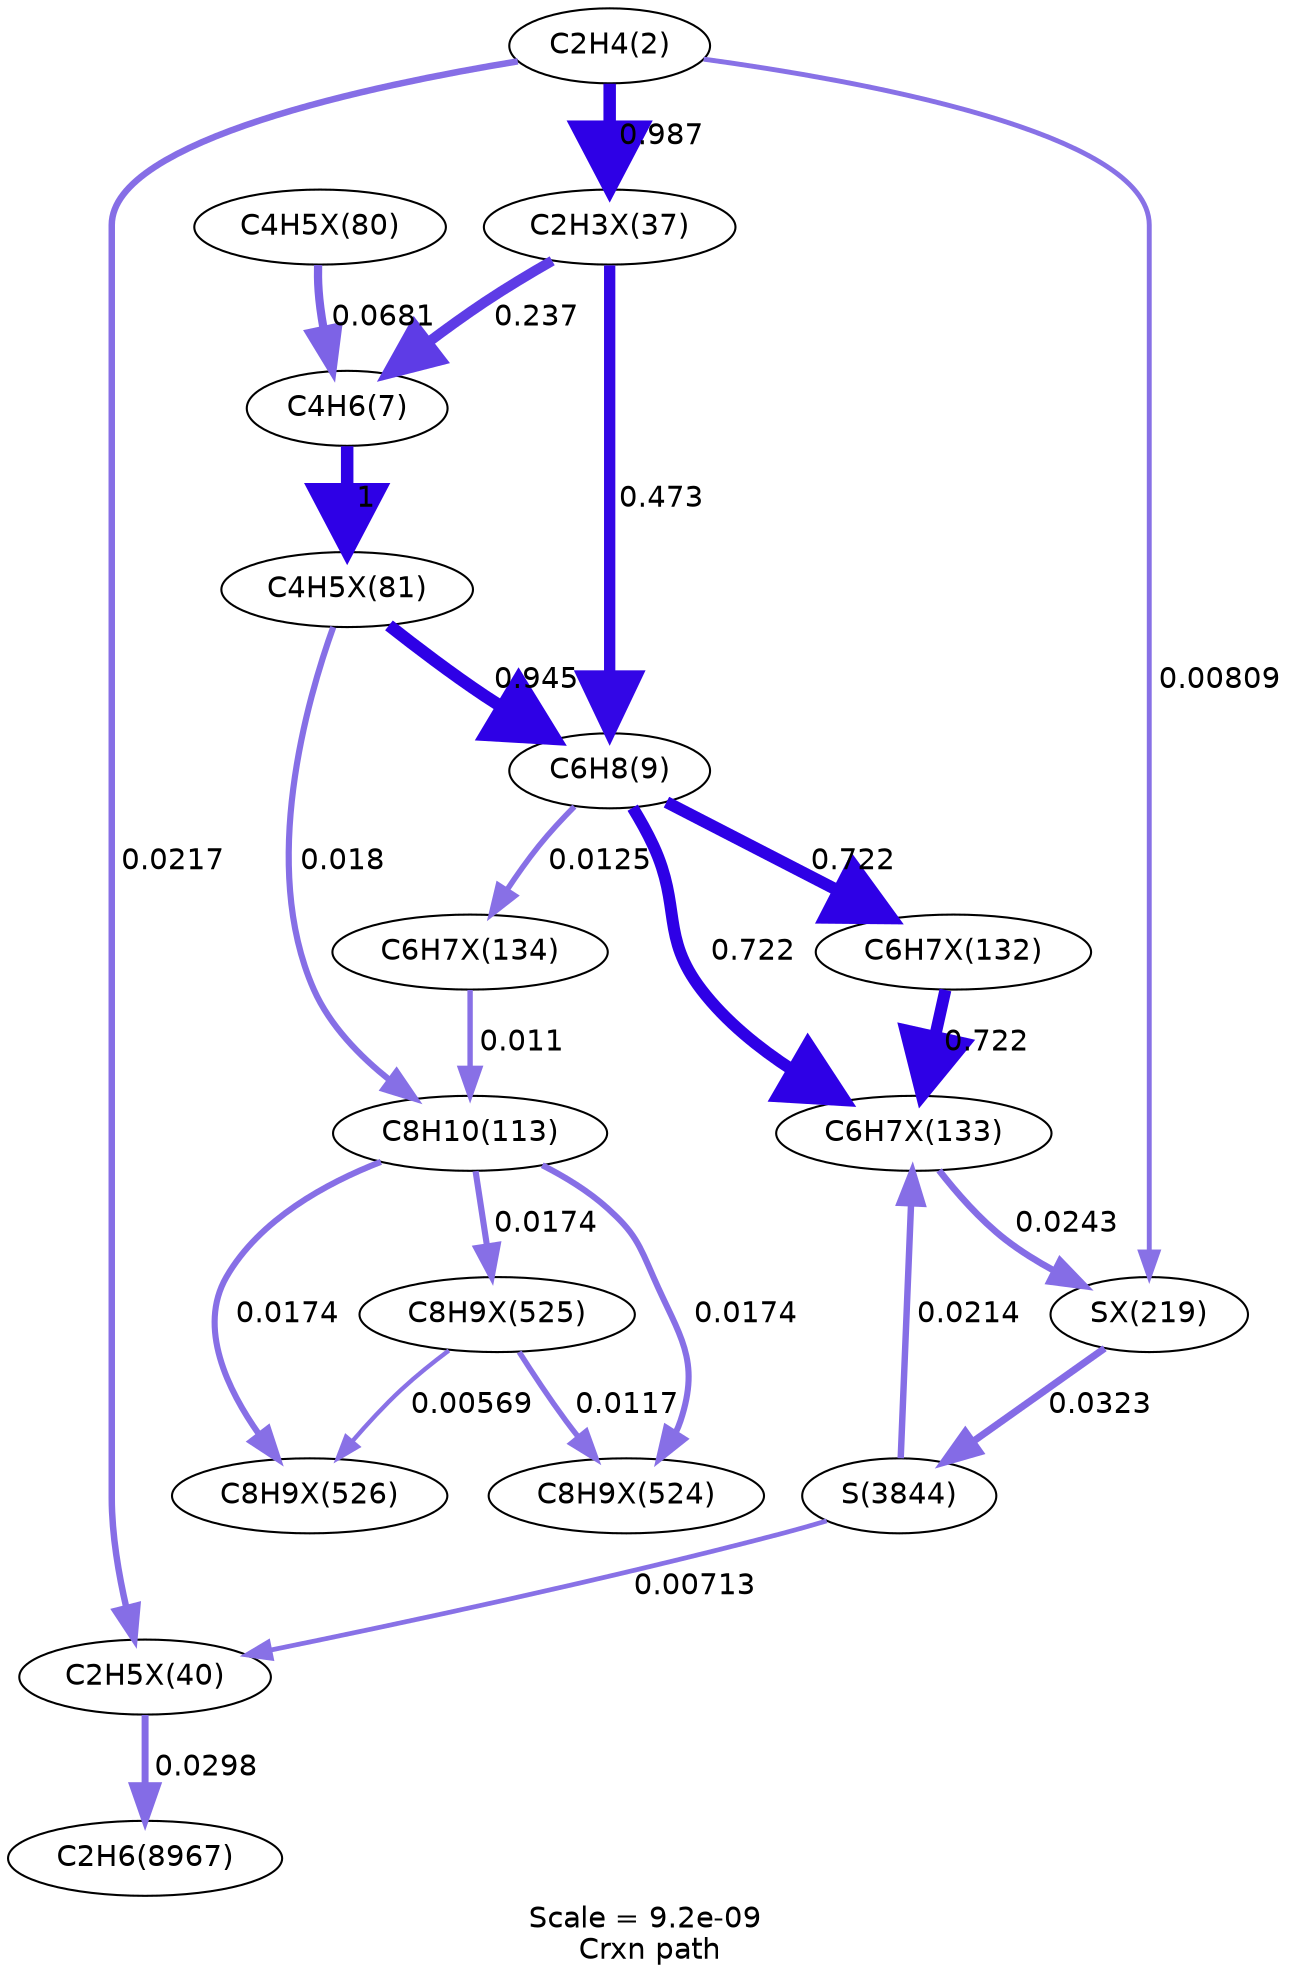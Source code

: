digraph reaction_paths {
center=1;
s5 -> s34[fontname="Helvetica", style="setlinewidth(5.99)", arrowsize=3, color="0.7, 1.49, 0.9"
, label=" 0.987"];
s5 -> s41[fontname="Helvetica", style="setlinewidth(2.36)", arrowsize=1.18, color="0.7, 0.508, 0.9"
, label=" 0.00809"];
s5 -> s35[fontname="Helvetica", style="setlinewidth(3.11)", arrowsize=1.55, color="0.7, 0.522, 0.9"
, label=" 0.0217"];
s34 -> s8[fontname="Helvetica", style="setlinewidth(4.91)", arrowsize=2.46, color="0.7, 0.737, 0.9"
, label=" 0.237"];
s34 -> s9[fontname="Helvetica", style="setlinewidth(5.43)", arrowsize=2.72, color="0.7, 0.973, 0.9"
, label=" 0.473"];
s8 -> s37[fontname="Helvetica", style="setlinewidth(6)", arrowsize=3, color="0.7, 1.5, 0.9"
, label=" 1"];
s36 -> s8[fontname="Helvetica", style="setlinewidth(3.97)", arrowsize=1.99, color="0.7, 0.568, 0.9"
, label=" 0.0681"];
s37 -> s9[fontname="Helvetica", style="setlinewidth(5.96)", arrowsize=2.98, color="0.7, 1.45, 0.9"
, label=" 0.945"];
s37 -> s11[fontname="Helvetica", style="setlinewidth(2.97)", arrowsize=1.48, color="0.7, 0.518, 0.9"
, label=" 0.018"];
s9 -> s40[fontname="Helvetica", style="setlinewidth(2.69)", arrowsize=1.35, color="0.7, 0.512, 0.9"
, label=" 0.0125"];
s9 -> s39[fontname="Helvetica", style="setlinewidth(5.75)", arrowsize=2.88, color="0.7, 1.22, 0.9"
, label=" 0.722"];
s9 -> s38[fontname="Helvetica", style="setlinewidth(5.75)", arrowsize=2.88, color="0.7, 1.22, 0.9"
, label=" 0.722"];
s40 -> s11[fontname="Helvetica", style="setlinewidth(2.59)", arrowsize=1.3, color="0.7, 0.511, 0.9"
, label=" 0.011"];
s38 -> s39[fontname="Helvetica", style="setlinewidth(5.75)", arrowsize=2.88, color="0.7, 1.22, 0.9"
, label=" 0.722"];
s39 -> s41[fontname="Helvetica", style="setlinewidth(3.19)", arrowsize=1.6, color="0.7, 0.524, 0.9"
, label=" 0.0243"];
s17 -> s39[fontname="Helvetica", style="setlinewidth(3.1)", arrowsize=1.55, color="0.7, 0.521, 0.9"
, label=" 0.0214"];
s11 -> s45[fontname="Helvetica", style="setlinewidth(2.94)", arrowsize=1.47, color="0.7, 0.517, 0.9"
, label=" 0.0174"];
s11 -> s44[fontname="Helvetica", style="setlinewidth(2.94)", arrowsize=1.47, color="0.7, 0.517, 0.9"
, label=" 0.0174"];
s11 -> s43[fontname="Helvetica", style="setlinewidth(2.94)", arrowsize=1.47, color="0.7, 0.517, 0.9"
, label=" 0.0174"];
s44 -> s45[fontname="Helvetica", style="setlinewidth(2.1)", arrowsize=1.05, color="0.7, 0.506, 0.9"
, label=" 0.00569"];
s44 -> s43[fontname="Helvetica", style="setlinewidth(2.64)", arrowsize=1.32, color="0.7, 0.512, 0.9"
, label=" 0.0117"];
s41 -> s17[fontname="Helvetica", style="setlinewidth(3.41)", arrowsize=1.7, color="0.7, 0.532, 0.9"
, label=" 0.0323"];
s17 -> s35[fontname="Helvetica", style="setlinewidth(2.27)", arrowsize=1.13, color="0.7, 0.507, 0.9"
, label=" 0.00713"];
s35 -> s22[fontname="Helvetica", style="setlinewidth(3.35)", arrowsize=1.67, color="0.7, 0.53, 0.9"
, label=" 0.0298"];
s5 [ fontname="Helvetica", label="C2H4(2)"];
s8 [ fontname="Helvetica", label="C4H6(7)"];
s9 [ fontname="Helvetica", label="C6H8(9)"];
s11 [ fontname="Helvetica", label="C8H10(113)"];
s17 [ fontname="Helvetica", label="S(3844)"];
s22 [ fontname="Helvetica", label="C2H6(8967)"];
s34 [ fontname="Helvetica", label="C2H3X(37)"];
s35 [ fontname="Helvetica", label="C2H5X(40)"];
s36 [ fontname="Helvetica", label="C4H5X(80)"];
s37 [ fontname="Helvetica", label="C4H5X(81)"];
s38 [ fontname="Helvetica", label="C6H7X(132)"];
s39 [ fontname="Helvetica", label="C6H7X(133)"];
s40 [ fontname="Helvetica", label="C6H7X(134)"];
s41 [ fontname="Helvetica", label="SX(219)"];
s43 [ fontname="Helvetica", label="C8H9X(524)"];
s44 [ fontname="Helvetica", label="C8H9X(525)"];
s45 [ fontname="Helvetica", label="C8H9X(526)"];
 label = "Scale = 9.2e-09\l Crxn path";
 fontname = "Helvetica";
}
